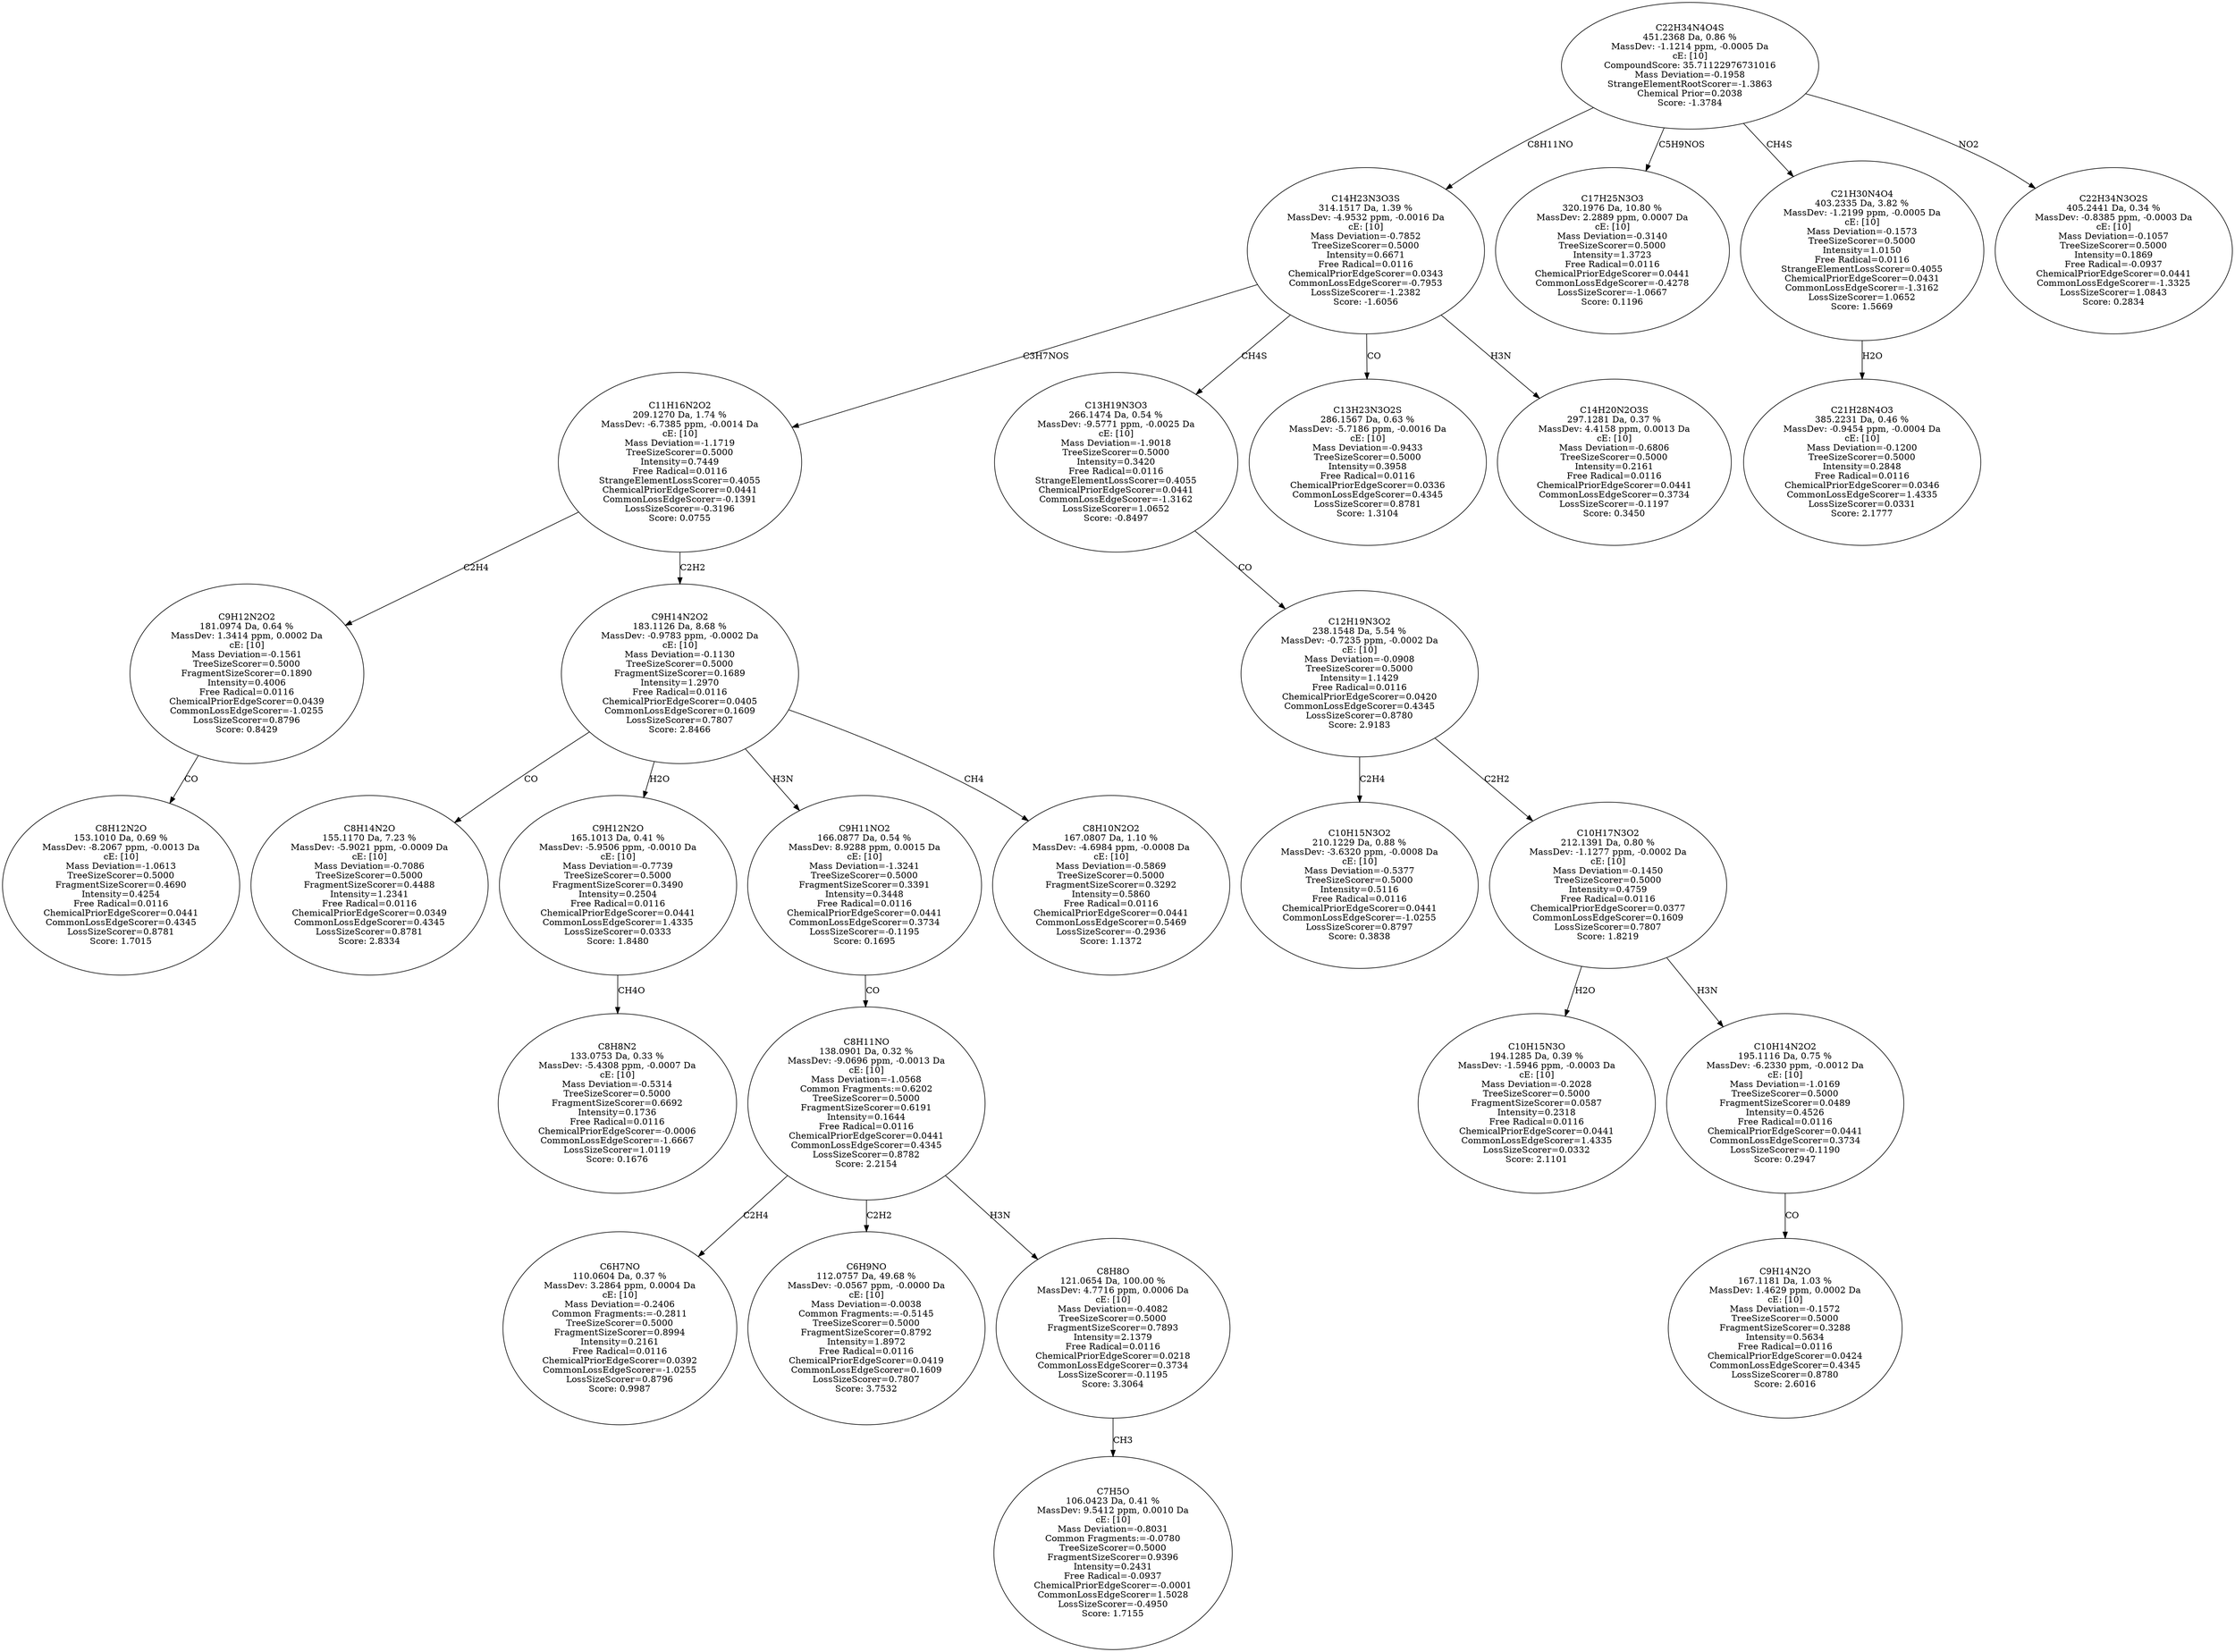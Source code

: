 strict digraph {
v1 [label="C8H12N2O\n153.1010 Da, 0.69 %\nMassDev: -8.2067 ppm, -0.0013 Da\ncE: [10]\nMass Deviation=-1.0613\nTreeSizeScorer=0.5000\nFragmentSizeScorer=0.4690\nIntensity=0.4254\nFree Radical=0.0116\nChemicalPriorEdgeScorer=0.0441\nCommonLossEdgeScorer=0.4345\nLossSizeScorer=0.8781\nScore: 1.7015"];
v2 [label="C9H12N2O2\n181.0974 Da, 0.64 %\nMassDev: 1.3414 ppm, 0.0002 Da\ncE: [10]\nMass Deviation=-0.1561\nTreeSizeScorer=0.5000\nFragmentSizeScorer=0.1890\nIntensity=0.4006\nFree Radical=0.0116\nChemicalPriorEdgeScorer=0.0439\nCommonLossEdgeScorer=-1.0255\nLossSizeScorer=0.8796\nScore: 0.8429"];
v3 [label="C8H14N2O\n155.1170 Da, 7.23 %\nMassDev: -5.9021 ppm, -0.0009 Da\ncE: [10]\nMass Deviation=-0.7086\nTreeSizeScorer=0.5000\nFragmentSizeScorer=0.4488\nIntensity=1.2341\nFree Radical=0.0116\nChemicalPriorEdgeScorer=0.0349\nCommonLossEdgeScorer=0.4345\nLossSizeScorer=0.8781\nScore: 2.8334"];
v4 [label="C8H8N2\n133.0753 Da, 0.33 %\nMassDev: -5.4308 ppm, -0.0007 Da\ncE: [10]\nMass Deviation=-0.5314\nTreeSizeScorer=0.5000\nFragmentSizeScorer=0.6692\nIntensity=0.1736\nFree Radical=0.0116\nChemicalPriorEdgeScorer=-0.0006\nCommonLossEdgeScorer=-1.6667\nLossSizeScorer=1.0119\nScore: 0.1676"];
v5 [label="C9H12N2O\n165.1013 Da, 0.41 %\nMassDev: -5.9506 ppm, -0.0010 Da\ncE: [10]\nMass Deviation=-0.7739\nTreeSizeScorer=0.5000\nFragmentSizeScorer=0.3490\nIntensity=0.2504\nFree Radical=0.0116\nChemicalPriorEdgeScorer=0.0441\nCommonLossEdgeScorer=1.4335\nLossSizeScorer=0.0333\nScore: 1.8480"];
v6 [label="C6H7NO\n110.0604 Da, 0.37 %\nMassDev: 3.2864 ppm, 0.0004 Da\ncE: [10]\nMass Deviation=-0.2406\nCommon Fragments:=-0.2811\nTreeSizeScorer=0.5000\nFragmentSizeScorer=0.8994\nIntensity=0.2161\nFree Radical=0.0116\nChemicalPriorEdgeScorer=0.0392\nCommonLossEdgeScorer=-1.0255\nLossSizeScorer=0.8796\nScore: 0.9987"];
v7 [label="C6H9NO\n112.0757 Da, 49.68 %\nMassDev: -0.0567 ppm, -0.0000 Da\ncE: [10]\nMass Deviation=-0.0038\nCommon Fragments:=-0.5145\nTreeSizeScorer=0.5000\nFragmentSizeScorer=0.8792\nIntensity=1.8972\nFree Radical=0.0116\nChemicalPriorEdgeScorer=0.0419\nCommonLossEdgeScorer=0.1609\nLossSizeScorer=0.7807\nScore: 3.7532"];
v8 [label="C7H5O\n106.0423 Da, 0.41 %\nMassDev: 9.5412 ppm, 0.0010 Da\ncE: [10]\nMass Deviation=-0.8031\nCommon Fragments:=-0.0780\nTreeSizeScorer=0.5000\nFragmentSizeScorer=0.9396\nIntensity=0.2431\nFree Radical=-0.0937\nChemicalPriorEdgeScorer=-0.0001\nCommonLossEdgeScorer=1.5028\nLossSizeScorer=-0.4950\nScore: 1.7155"];
v9 [label="C8H8O\n121.0654 Da, 100.00 %\nMassDev: 4.7716 ppm, 0.0006 Da\ncE: [10]\nMass Deviation=-0.4082\nTreeSizeScorer=0.5000\nFragmentSizeScorer=0.7893\nIntensity=2.1379\nFree Radical=0.0116\nChemicalPriorEdgeScorer=0.0218\nCommonLossEdgeScorer=0.3734\nLossSizeScorer=-0.1195\nScore: 3.3064"];
v10 [label="C8H11NO\n138.0901 Da, 0.32 %\nMassDev: -9.0696 ppm, -0.0013 Da\ncE: [10]\nMass Deviation=-1.0568\nCommon Fragments:=0.6202\nTreeSizeScorer=0.5000\nFragmentSizeScorer=0.6191\nIntensity=0.1644\nFree Radical=0.0116\nChemicalPriorEdgeScorer=0.0441\nCommonLossEdgeScorer=0.4345\nLossSizeScorer=0.8782\nScore: 2.2154"];
v11 [label="C9H11NO2\n166.0877 Da, 0.54 %\nMassDev: 8.9288 ppm, 0.0015 Da\ncE: [10]\nMass Deviation=-1.3241\nTreeSizeScorer=0.5000\nFragmentSizeScorer=0.3391\nIntensity=0.3448\nFree Radical=0.0116\nChemicalPriorEdgeScorer=0.0441\nCommonLossEdgeScorer=0.3734\nLossSizeScorer=-0.1195\nScore: 0.1695"];
v12 [label="C8H10N2O2\n167.0807 Da, 1.10 %\nMassDev: -4.6984 ppm, -0.0008 Da\ncE: [10]\nMass Deviation=-0.5869\nTreeSizeScorer=0.5000\nFragmentSizeScorer=0.3292\nIntensity=0.5860\nFree Radical=0.0116\nChemicalPriorEdgeScorer=0.0441\nCommonLossEdgeScorer=0.5469\nLossSizeScorer=-0.2936\nScore: 1.1372"];
v13 [label="C9H14N2O2\n183.1126 Da, 8.68 %\nMassDev: -0.9783 ppm, -0.0002 Da\ncE: [10]\nMass Deviation=-0.1130\nTreeSizeScorer=0.5000\nFragmentSizeScorer=0.1689\nIntensity=1.2970\nFree Radical=0.0116\nChemicalPriorEdgeScorer=0.0405\nCommonLossEdgeScorer=0.1609\nLossSizeScorer=0.7807\nScore: 2.8466"];
v14 [label="C11H16N2O2\n209.1270 Da, 1.74 %\nMassDev: -6.7385 ppm, -0.0014 Da\ncE: [10]\nMass Deviation=-1.1719\nTreeSizeScorer=0.5000\nIntensity=0.7449\nFree Radical=0.0116\nStrangeElementLossScorer=0.4055\nChemicalPriorEdgeScorer=0.0441\nCommonLossEdgeScorer=-0.1391\nLossSizeScorer=-0.3196\nScore: 0.0755"];
v15 [label="C10H15N3O2\n210.1229 Da, 0.88 %\nMassDev: -3.6320 ppm, -0.0008 Da\ncE: [10]\nMass Deviation=-0.5377\nTreeSizeScorer=0.5000\nIntensity=0.5116\nFree Radical=0.0116\nChemicalPriorEdgeScorer=0.0441\nCommonLossEdgeScorer=-1.0255\nLossSizeScorer=0.8797\nScore: 0.3838"];
v16 [label="C10H15N3O\n194.1285 Da, 0.39 %\nMassDev: -1.5946 ppm, -0.0003 Da\ncE: [10]\nMass Deviation=-0.2028\nTreeSizeScorer=0.5000\nFragmentSizeScorer=0.0587\nIntensity=0.2318\nFree Radical=0.0116\nChemicalPriorEdgeScorer=0.0441\nCommonLossEdgeScorer=1.4335\nLossSizeScorer=0.0332\nScore: 2.1101"];
v17 [label="C9H14N2O\n167.1181 Da, 1.03 %\nMassDev: 1.4629 ppm, 0.0002 Da\ncE: [10]\nMass Deviation=-0.1572\nTreeSizeScorer=0.5000\nFragmentSizeScorer=0.3288\nIntensity=0.5634\nFree Radical=0.0116\nChemicalPriorEdgeScorer=0.0424\nCommonLossEdgeScorer=0.4345\nLossSizeScorer=0.8780\nScore: 2.6016"];
v18 [label="C10H14N2O2\n195.1116 Da, 0.75 %\nMassDev: -6.2330 ppm, -0.0012 Da\ncE: [10]\nMass Deviation=-1.0169\nTreeSizeScorer=0.5000\nFragmentSizeScorer=0.0489\nIntensity=0.4526\nFree Radical=0.0116\nChemicalPriorEdgeScorer=0.0441\nCommonLossEdgeScorer=0.3734\nLossSizeScorer=-0.1190\nScore: 0.2947"];
v19 [label="C10H17N3O2\n212.1391 Da, 0.80 %\nMassDev: -1.1277 ppm, -0.0002 Da\ncE: [10]\nMass Deviation=-0.1450\nTreeSizeScorer=0.5000\nIntensity=0.4759\nFree Radical=0.0116\nChemicalPriorEdgeScorer=0.0377\nCommonLossEdgeScorer=0.1609\nLossSizeScorer=0.7807\nScore: 1.8219"];
v20 [label="C12H19N3O2\n238.1548 Da, 5.54 %\nMassDev: -0.7235 ppm, -0.0002 Da\ncE: [10]\nMass Deviation=-0.0908\nTreeSizeScorer=0.5000\nIntensity=1.1429\nFree Radical=0.0116\nChemicalPriorEdgeScorer=0.0420\nCommonLossEdgeScorer=0.4345\nLossSizeScorer=0.8780\nScore: 2.9183"];
v21 [label="C13H19N3O3\n266.1474 Da, 0.54 %\nMassDev: -9.5771 ppm, -0.0025 Da\ncE: [10]\nMass Deviation=-1.9018\nTreeSizeScorer=0.5000\nIntensity=0.3420\nFree Radical=0.0116\nStrangeElementLossScorer=0.4055\nChemicalPriorEdgeScorer=0.0441\nCommonLossEdgeScorer=-1.3162\nLossSizeScorer=1.0652\nScore: -0.8497"];
v22 [label="C13H23N3O2S\n286.1567 Da, 0.63 %\nMassDev: -5.7186 ppm, -0.0016 Da\ncE: [10]\nMass Deviation=-0.9433\nTreeSizeScorer=0.5000\nIntensity=0.3958\nFree Radical=0.0116\nChemicalPriorEdgeScorer=0.0336\nCommonLossEdgeScorer=0.4345\nLossSizeScorer=0.8781\nScore: 1.3104"];
v23 [label="C14H20N2O3S\n297.1281 Da, 0.37 %\nMassDev: 4.4158 ppm, 0.0013 Da\ncE: [10]\nMass Deviation=-0.6806\nTreeSizeScorer=0.5000\nIntensity=0.2161\nFree Radical=0.0116\nChemicalPriorEdgeScorer=0.0441\nCommonLossEdgeScorer=0.3734\nLossSizeScorer=-0.1197\nScore: 0.3450"];
v24 [label="C14H23N3O3S\n314.1517 Da, 1.39 %\nMassDev: -4.9532 ppm, -0.0016 Da\ncE: [10]\nMass Deviation=-0.7852\nTreeSizeScorer=0.5000\nIntensity=0.6671\nFree Radical=0.0116\nChemicalPriorEdgeScorer=0.0343\nCommonLossEdgeScorer=-0.7953\nLossSizeScorer=-1.2382\nScore: -1.6056"];
v25 [label="C17H25N3O3\n320.1976 Da, 10.80 %\nMassDev: 2.2889 ppm, 0.0007 Da\ncE: [10]\nMass Deviation=-0.3140\nTreeSizeScorer=0.5000\nIntensity=1.3723\nFree Radical=0.0116\nChemicalPriorEdgeScorer=0.0441\nCommonLossEdgeScorer=-0.4278\nLossSizeScorer=-1.0667\nScore: 0.1196"];
v26 [label="C21H28N4O3\n385.2231 Da, 0.46 %\nMassDev: -0.9454 ppm, -0.0004 Da\ncE: [10]\nMass Deviation=-0.1200\nTreeSizeScorer=0.5000\nIntensity=0.2848\nFree Radical=0.0116\nChemicalPriorEdgeScorer=0.0346\nCommonLossEdgeScorer=1.4335\nLossSizeScorer=0.0331\nScore: 2.1777"];
v27 [label="C21H30N4O4\n403.2335 Da, 3.82 %\nMassDev: -1.2199 ppm, -0.0005 Da\ncE: [10]\nMass Deviation=-0.1573\nTreeSizeScorer=0.5000\nIntensity=1.0150\nFree Radical=0.0116\nStrangeElementLossScorer=0.4055\nChemicalPriorEdgeScorer=0.0431\nCommonLossEdgeScorer=-1.3162\nLossSizeScorer=1.0652\nScore: 1.5669"];
v28 [label="C22H34N3O2S\n405.2441 Da, 0.34 %\nMassDev: -0.8385 ppm, -0.0003 Da\ncE: [10]\nMass Deviation=-0.1057\nTreeSizeScorer=0.5000\nIntensity=0.1869\nFree Radical=-0.0937\nChemicalPriorEdgeScorer=0.0441\nCommonLossEdgeScorer=-1.3325\nLossSizeScorer=1.0843\nScore: 0.2834"];
v29 [label="C22H34N4O4S\n451.2368 Da, 0.86 %\nMassDev: -1.1214 ppm, -0.0005 Da\ncE: [10]\nCompoundScore: 35.71122976731016\nMass Deviation=-0.1958\nStrangeElementRootScorer=-1.3863\nChemical Prior=0.2038\nScore: -1.3784"];
v2 -> v1 [label="CO"];
v14 -> v2 [label="C2H4"];
v13 -> v3 [label="CO"];
v5 -> v4 [label="CH4O"];
v13 -> v5 [label="H2O"];
v10 -> v6 [label="C2H4"];
v10 -> v7 [label="C2H2"];
v9 -> v8 [label="CH3"];
v10 -> v9 [label="H3N"];
v11 -> v10 [label="CO"];
v13 -> v11 [label="H3N"];
v13 -> v12 [label="CH4"];
v14 -> v13 [label="C2H2"];
v24 -> v14 [label="C3H7NOS"];
v20 -> v15 [label="C2H4"];
v19 -> v16 [label="H2O"];
v18 -> v17 [label="CO"];
v19 -> v18 [label="H3N"];
v20 -> v19 [label="C2H2"];
v21 -> v20 [label="CO"];
v24 -> v21 [label="CH4S"];
v24 -> v22 [label="CO"];
v24 -> v23 [label="H3N"];
v29 -> v24 [label="C8H11NO"];
v29 -> v25 [label="C5H9NOS"];
v27 -> v26 [label="H2O"];
v29 -> v27 [label="CH4S"];
v29 -> v28 [label="NO2"];
}